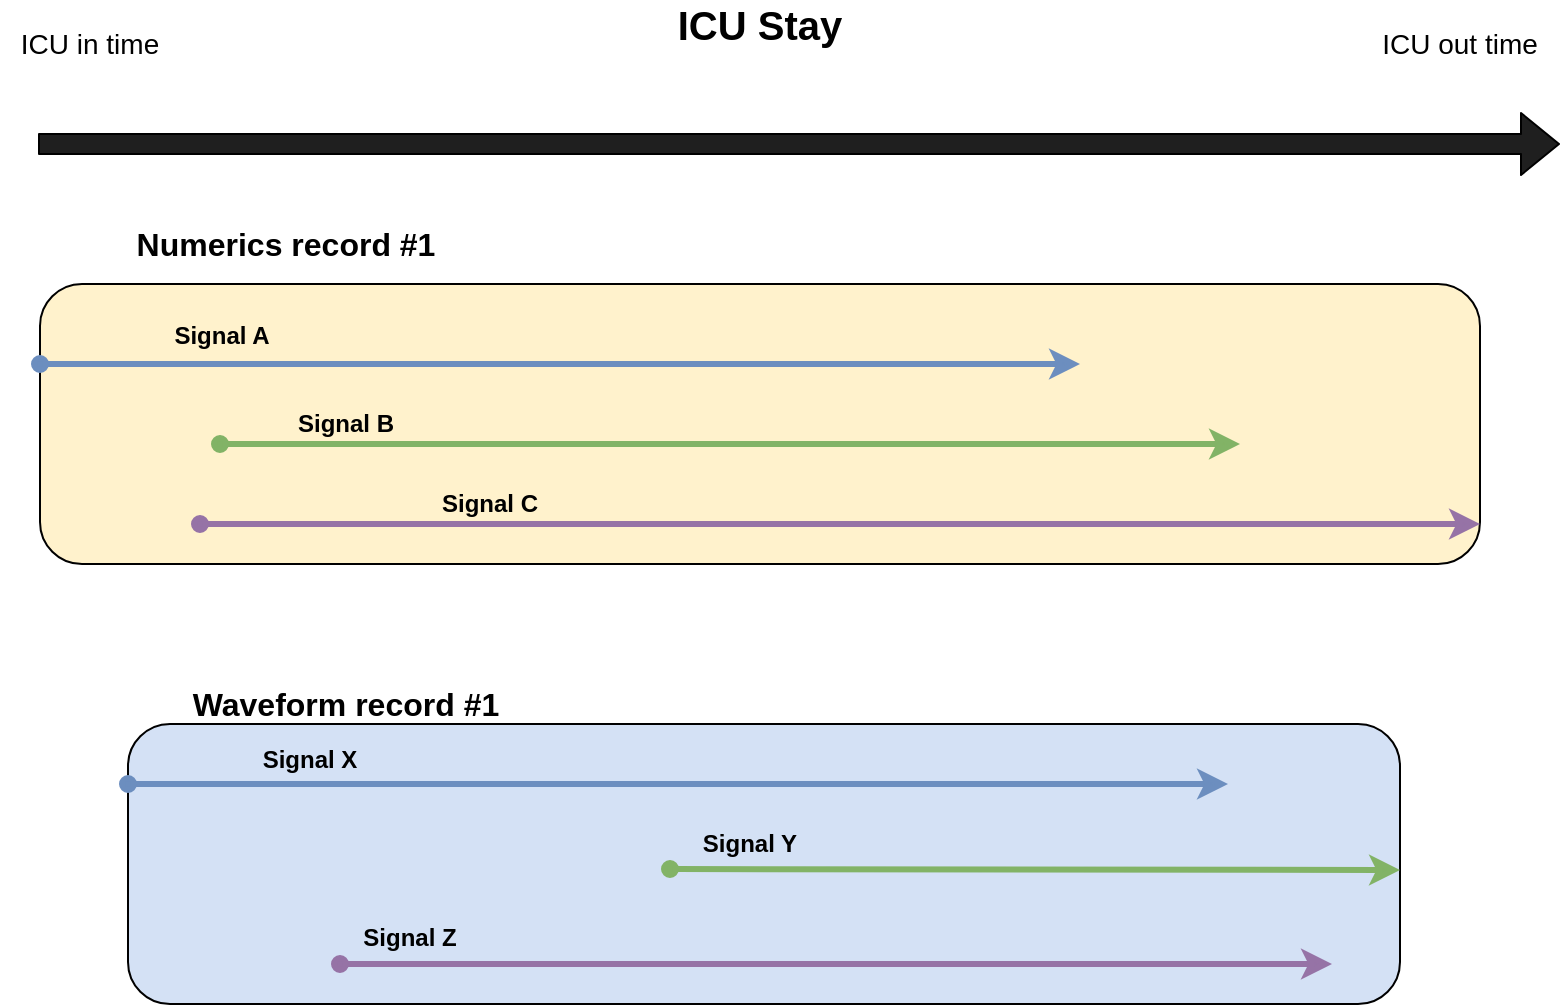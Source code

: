 <mxfile version="13.5.3" type="device"><diagram id="NZpiBYmqDed1NiGtlEOc" name="Page-1"><mxGraphModel dx="1422" dy="750" grid="1" gridSize="10" guides="1" tooltips="1" connect="1" arrows="1" fold="1" page="1" pageScale="1" pageWidth="827" pageHeight="1169" math="0" shadow="0"><root><mxCell id="0"/><mxCell id="1" parent="0"/><mxCell id="_VVayenk-BRaxghzCJ_w-1" value="" style="shape=flexArrow;endArrow=block;startArrow=none;html=1;endFill=0;fillColor=#1F1F1F;startFill=0;" parent="1" edge="1"><mxGeometry width="50" height="50" relative="1" as="geometry"><mxPoint x="39" y="160" as="sourcePoint"/><mxPoint x="800" y="160" as="targetPoint"/></mxGeometry></mxCell><mxCell id="_VVayenk-BRaxghzCJ_w-2" value="ICU Stay" style="text;html=1;strokeColor=none;fillColor=none;align=center;verticalAlign=middle;whiteSpace=wrap;rounded=0;fontSize=20;fontStyle=1" parent="1" vertex="1"><mxGeometry x="330" y="90" width="140" height="20" as="geometry"/></mxCell><mxCell id="_VVayenk-BRaxghzCJ_w-4" value="ICU in time" style="text;html=1;strokeColor=none;fillColor=none;align=center;verticalAlign=middle;whiteSpace=wrap;rounded=0;fontSize=14;" parent="1" vertex="1"><mxGeometry x="20" y="100" width="90" height="20" as="geometry"/></mxCell><mxCell id="_VVayenk-BRaxghzCJ_w-5" value="ICU out time" style="text;html=1;strokeColor=none;fillColor=none;align=center;verticalAlign=middle;whiteSpace=wrap;rounded=0;fontSize=14;" parent="1" vertex="1"><mxGeometry x="700" y="100" width="100" height="20" as="geometry"/></mxCell><mxCell id="_VVayenk-BRaxghzCJ_w-6" value="" style="rounded=1;whiteSpace=wrap;html=1;fontSize=14;fillColor=#FFF2CC;" parent="1" vertex="1"><mxGeometry x="40" y="230" width="720" height="140" as="geometry"/></mxCell><mxCell id="_VVayenk-BRaxghzCJ_w-7" value="Numerics record #1" style="text;html=1;strokeColor=none;fillColor=none;align=center;verticalAlign=middle;whiteSpace=wrap;rounded=0;fontSize=16;fontStyle=1" parent="1" vertex="1"><mxGeometry x="68" y="200" width="190" height="20" as="geometry"/></mxCell><mxCell id="_VVayenk-BRaxghzCJ_w-15" value="" style="endArrow=oval;startArrow=classic;html=1;fillColor=#dae8fc;fontSize=16;strokeWidth=3;strokeColor=#6c8ebf;endFill=1;" parent="1" edge="1"><mxGeometry width="50" height="50" relative="1" as="geometry"><mxPoint x="560" y="270" as="sourcePoint"/><mxPoint x="40" y="270" as="targetPoint"/></mxGeometry></mxCell><mxCell id="_VVayenk-BRaxghzCJ_w-16" value="Signal A" style="text;html=1;strokeColor=none;fillColor=none;align=center;verticalAlign=middle;whiteSpace=wrap;rounded=0;fontSize=12;fontStyle=1" parent="1" vertex="1"><mxGeometry x="36" y="246" width="190" height="20" as="geometry"/></mxCell><mxCell id="_VVayenk-BRaxghzCJ_w-17" value="" style="endArrow=oval;startArrow=classic;html=1;fillColor=#d5e8d4;fontSize=16;strokeWidth=3;strokeColor=#82b366;endFill=1;" parent="1" edge="1"><mxGeometry width="50" height="50" relative="1" as="geometry"><mxPoint x="640" y="310" as="sourcePoint"/><mxPoint x="130" y="310" as="targetPoint"/></mxGeometry></mxCell><mxCell id="_VVayenk-BRaxghzCJ_w-18" value="Signal B" style="text;html=1;strokeColor=none;fillColor=none;align=center;verticalAlign=middle;whiteSpace=wrap;rounded=0;fontSize=12;fontStyle=1" parent="1" vertex="1"><mxGeometry x="98" y="290" width="190" height="20" as="geometry"/></mxCell><mxCell id="_VVayenk-BRaxghzCJ_w-19" value="" style="endArrow=oval;startArrow=classic;html=1;fillColor=#e1d5e7;fontSize=16;strokeWidth=3;strokeColor=#9673a6;endFill=1;" parent="1" edge="1"><mxGeometry width="50" height="50" relative="1" as="geometry"><mxPoint x="760" y="350" as="sourcePoint"/><mxPoint x="120" y="350" as="targetPoint"/></mxGeometry></mxCell><mxCell id="_VVayenk-BRaxghzCJ_w-20" value="Signal C" style="text;html=1;strokeColor=none;fillColor=none;align=center;verticalAlign=middle;whiteSpace=wrap;rounded=0;fontSize=12;fontStyle=1" parent="1" vertex="1"><mxGeometry x="170" y="330" width="190" height="20" as="geometry"/></mxCell><mxCell id="_VVayenk-BRaxghzCJ_w-28" value="" style="rounded=1;whiteSpace=wrap;html=1;fontSize=14;fillColor=#D4E1F5;" parent="1" vertex="1"><mxGeometry x="84" y="450" width="636" height="140" as="geometry"/></mxCell><mxCell id="_VVayenk-BRaxghzCJ_w-29" value="Waveform record #1" style="text;html=1;strokeColor=none;fillColor=none;align=center;verticalAlign=middle;whiteSpace=wrap;rounded=0;fontSize=16;fontStyle=1" parent="1" vertex="1"><mxGeometry x="98" y="430" width="190" height="20" as="geometry"/></mxCell><mxCell id="_VVayenk-BRaxghzCJ_w-31" value="" style="endArrow=oval;startArrow=classic;html=1;fillColor=#dae8fc;fontSize=16;strokeWidth=3;strokeColor=#6c8ebf;endFill=1;" parent="1" edge="1"><mxGeometry width="50" height="50" relative="1" as="geometry"><mxPoint x="634" y="480" as="sourcePoint"/><mxPoint x="84" y="480" as="targetPoint"/></mxGeometry></mxCell><mxCell id="_VVayenk-BRaxghzCJ_w-32" value="Signal X" style="text;html=1;strokeColor=none;fillColor=none;align=center;verticalAlign=middle;whiteSpace=wrap;rounded=0;fontSize=12;fontStyle=1" parent="1" vertex="1"><mxGeometry x="80" y="458" width="190" height="20" as="geometry"/></mxCell><mxCell id="_VVayenk-BRaxghzCJ_w-33" value="" style="endArrow=oval;startArrow=classic;html=1;fillColor=#d5e8d4;fontSize=16;strokeWidth=3;strokeColor=#82b366;endFill=1;" parent="1" edge="1"><mxGeometry width="50" height="50" relative="1" as="geometry"><mxPoint x="720" y="523" as="sourcePoint"/><mxPoint x="355" y="522.5" as="targetPoint"/></mxGeometry></mxCell><mxCell id="_VVayenk-BRaxghzCJ_w-34" value="Signal Y" style="text;html=1;strokeColor=none;fillColor=none;align=center;verticalAlign=middle;whiteSpace=wrap;rounded=0;fontSize=12;fontStyle=1" parent="1" vertex="1"><mxGeometry x="300" y="500" width="190" height="20" as="geometry"/></mxCell><mxCell id="_VVayenk-BRaxghzCJ_w-35" value="" style="endArrow=oval;startArrow=classic;html=1;fillColor=#e1d5e7;fontSize=16;strokeWidth=3;strokeColor=#9673a6;endFill=1;" parent="1" edge="1"><mxGeometry width="50" height="50" relative="1" as="geometry"><mxPoint x="686" y="570" as="sourcePoint"/><mxPoint x="190" y="570" as="targetPoint"/></mxGeometry></mxCell><mxCell id="_VVayenk-BRaxghzCJ_w-36" value="Signal Z" style="text;html=1;strokeColor=none;fillColor=none;align=center;verticalAlign=middle;whiteSpace=wrap;rounded=0;fontSize=12;fontStyle=1" parent="1" vertex="1"><mxGeometry x="130" y="547" width="190" height="20" as="geometry"/></mxCell></root></mxGraphModel></diagram></mxfile>